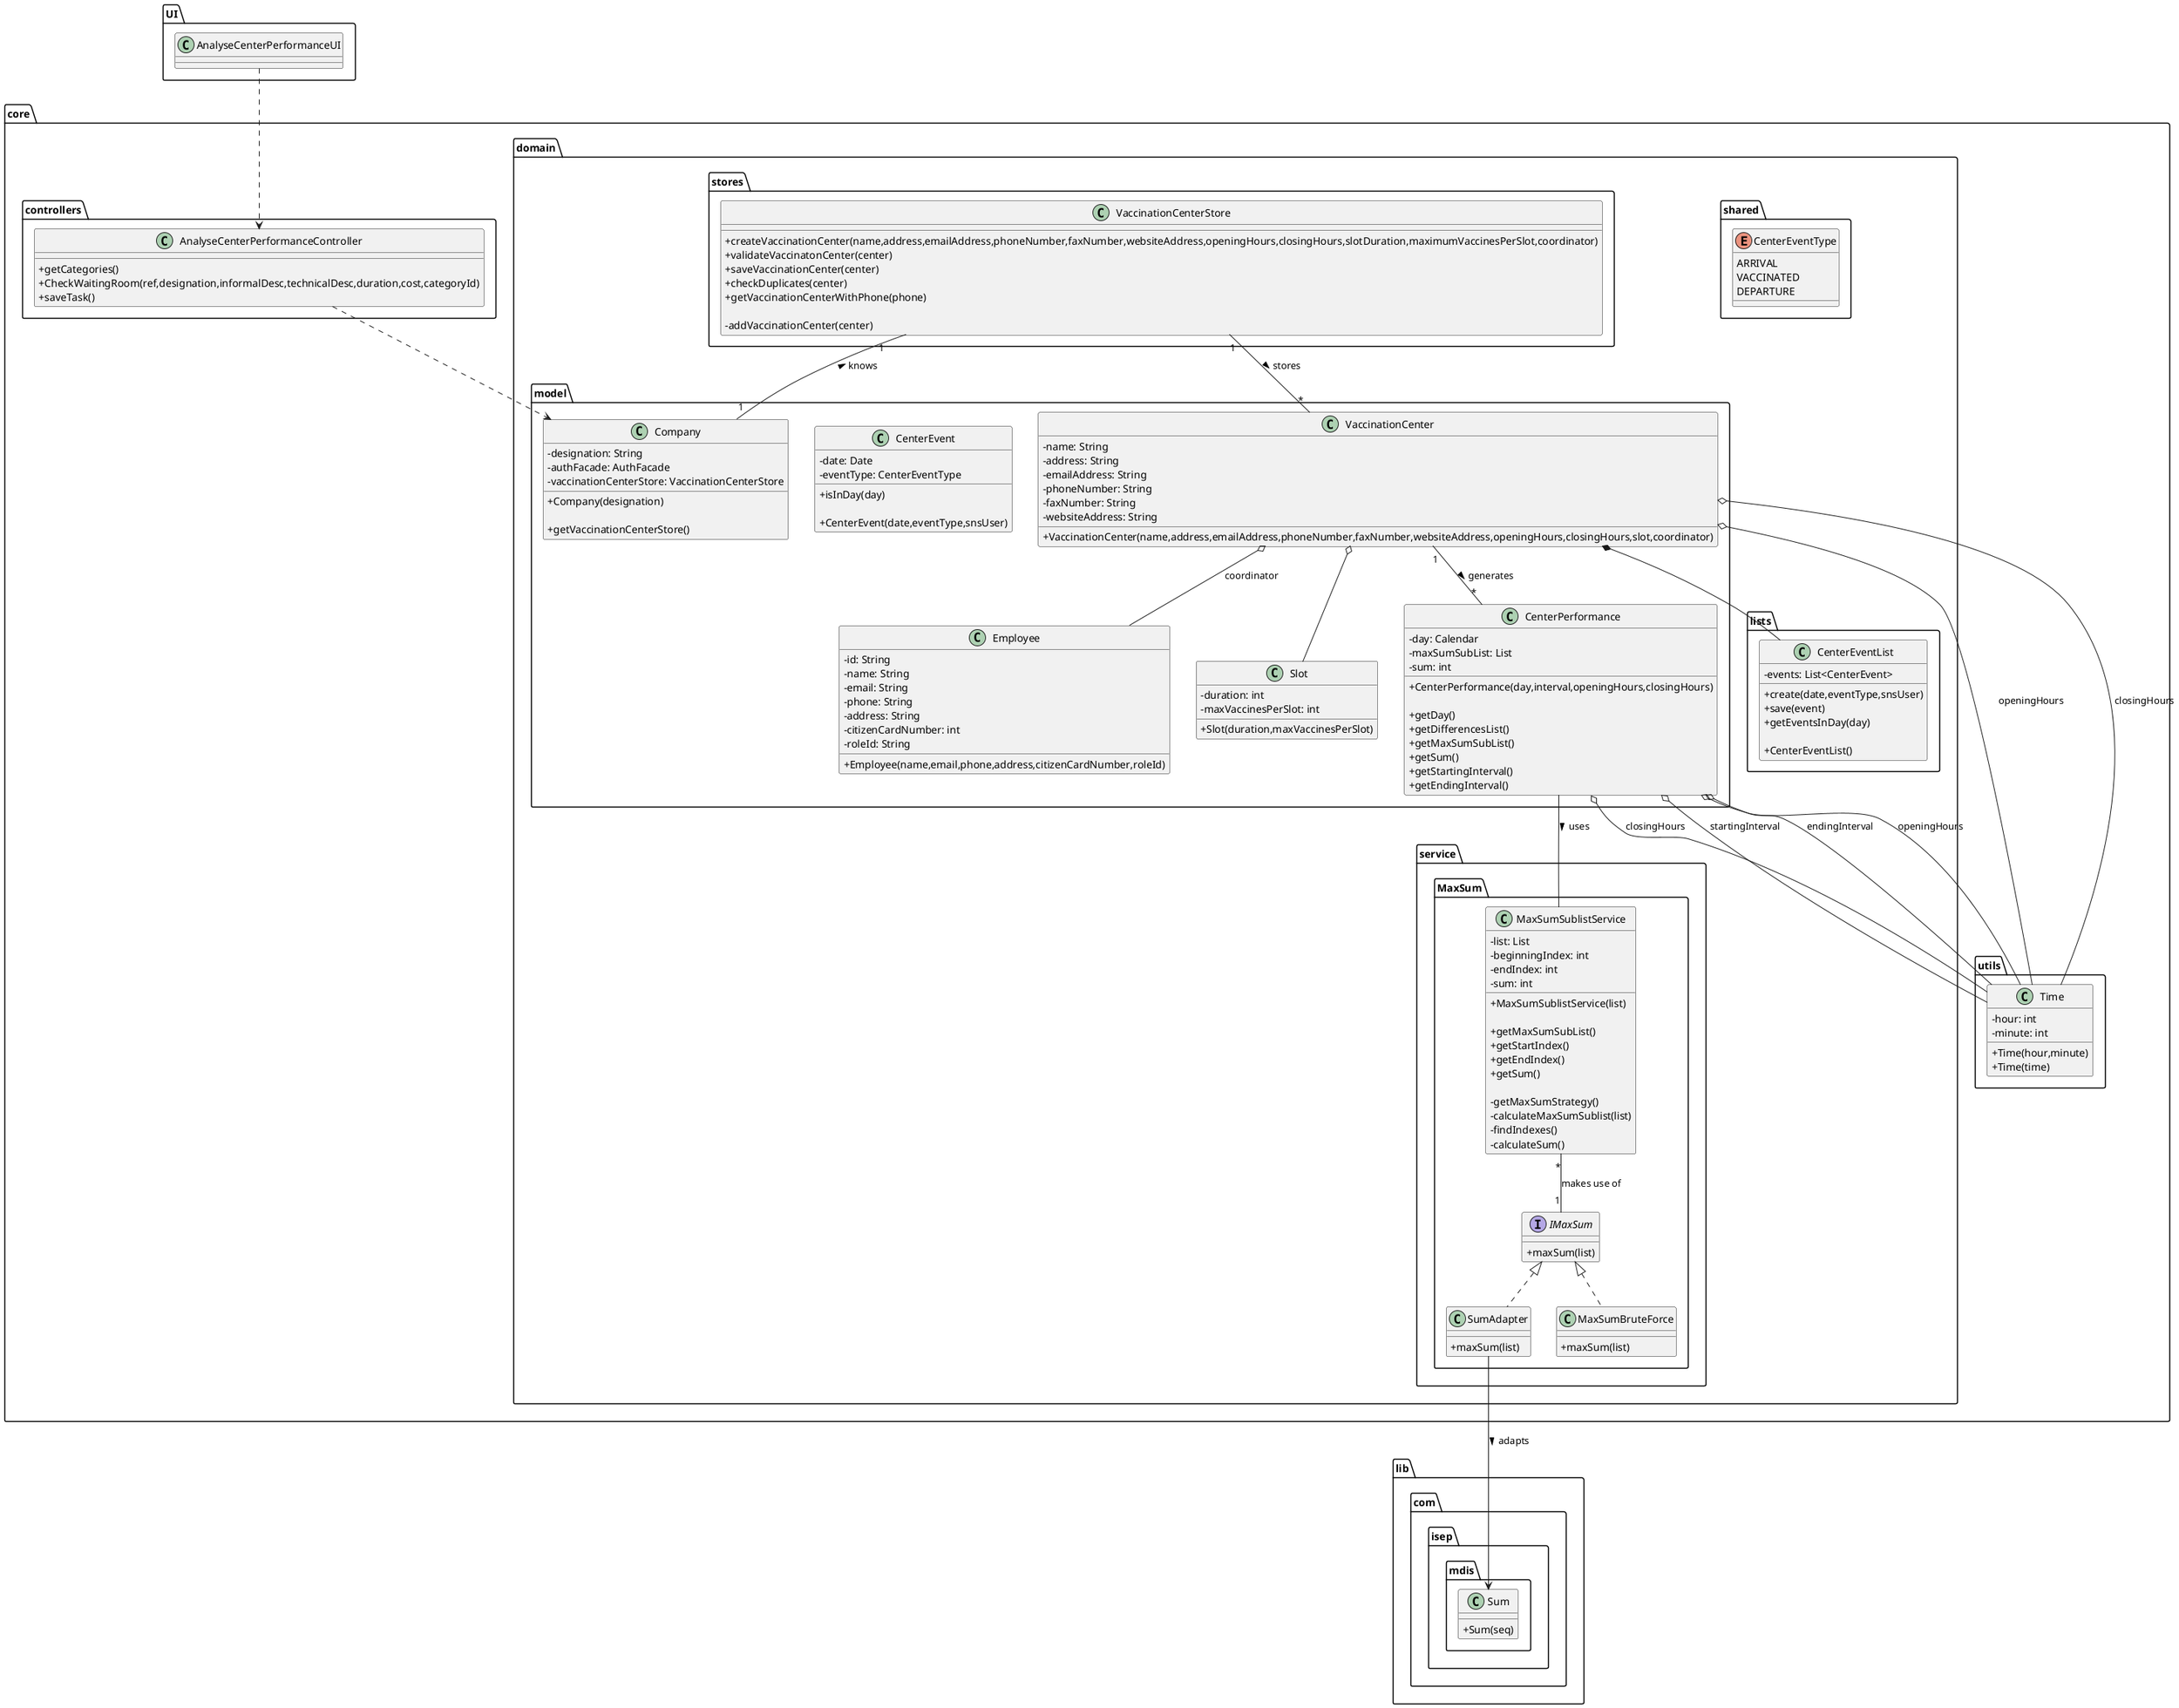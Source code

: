 @startuml
skinparam classAttributeIconSize 0

package UI {
  class AnalyseCenterPerformanceUI {}
}

package lib {
  package com {
    package isep {
      package mdis {
        class Sum {
          + Sum(seq)
        }
      }
    }
  }
}

package core {
  package domain {
    package shared {
      enum CenterEventType {
        ARRIVAL
        VACCINATED
        DEPARTURE
      }
    }

    package stores {
      class VaccinationCenterStore {
        +createVaccinationCenter(name,address,emailAddress,phoneNumber,faxNumber,websiteAddress,openingHours,closingHours,slotDuration,maximumVaccinesPerSlot,coordinator)
        +validateVaccinatonCenter(center)
        +saveVaccinationCenter(center)
        +checkDuplicates(center)
        +getVaccinationCenterWithPhone(phone)

        -addVaccinationCenter(center)
      }
    }

    package lists {
      class CenterEventList {
        - events: List<CenterEvent>

        + create(date,eventType,snsUser)
        + save(event)
        + getEventsInDay(day)

        +CenterEventList()
      }
    }

    package model {
      class VaccinationCenter {
        - name: String
        - address: String
        - emailAddress: String
        - phoneNumber: String
        - faxNumber: String
        - websiteAddress: String
        
        +VaccinationCenter(name,address,emailAddress,phoneNumber,faxNumber,websiteAddress,openingHours,closingHours,slot,coordinator)
      }

      class Employee {
        -id: String 
        -name: String 
        -email: String 
        -phone: String 
        -address: String 
        -citizenCardNumber: int 
        -roleId: String 

        +Employee(name,email,phone,address,citizenCardNumber,roleId)
      }

      class CenterEvent {
        - date: Date
        - eventType: CenterEventType

        + isInDay(day)

        + CenterEvent(date,eventType,snsUser)
      }

      class Slot {
        -duration: int
        -maxVaccinesPerSlot: int

        +Slot(duration,maxVaccinesPerSlot)
      }

      class CenterPerformance {
        - day: Calendar
        - maxSumSubList: List
        - sum: int

        +CenterPerformance(day,interval,openingHours,closingHours)

        +getDay()
        +getDifferencesList()
        +getMaxSumSubList()
        +getSum()
        +getStartingInterval()
        +getEndingInterval()
      }

      class Company {
        -designation: String
        -authFacade: AuthFacade
        -vaccinationCenterStore: VaccinationCenterStore
        
        +Company(designation)

        +getVaccinationCenterStore()
      }
    }

    package service {

      package MaxSum {
        class MaxSumSublistService {
          - list: List
          - beginningIndex: int
          - endIndex: int
          - sum: int

          +MaxSumSublistService(list)

          +getMaxSumSubList()
          +getStartIndex()
          +getEndIndex()
          +getSum()

          -getMaxSumStrategy()
          -calculateMaxSumSublist(list)
          -findIndexes()
          -calculateSum()
        }

        interface IMaxSum {
          + maxSum(list)
        }

        class SumAdapter implements IMaxSum {
          + maxSum(list)
        }

        class MaxSumBruteForce implements IMaxSum {
          + maxSum(list)
        }
      }
    }
  }

  package controllers {
    class AnalyseCenterPerformanceController {
      +getCategories()
      +CheckWaitingRoom(ref,designation,informalDesc,technicalDesc,duration,cost,categoryId)
      +saveTask()
    }
  }

  package utils {
    class Time {
      - hour: int
      - minute: int
      
      +Time(hour,minute)
      +Time(time)
    }
  }
}

AnalyseCenterPerformanceUI ..> AnalyseCenterPerformanceController
AnalyseCenterPerformanceController ..> Company

VaccinationCenter o-- Employee : coordinator
VaccinationCenter o-- Time : openingHours
VaccinationCenter o-- Time : closingHours
VaccinationCenter o-- Slot
VaccinationCenter *-- CenterEventList

VaccinationCenter "1" -- "*" CenterPerformance : generates >

CenterPerformance o-- Time : startingInterval
CenterPerformance o-- Time : endingInterval
CenterPerformance o-- Time : openingHours
CenterPerformance o-- Time : closingHours

CenterPerformance -- MaxSumSublistService : uses >

VaccinationCenterStore "1" -- "*" VaccinationCenter : stores >

Company "1" -- "1" VaccinationCenterStore : knows >

MaxSumSublistService "*" -- "1" IMaxSum : makes use of
SumAdapter --> Sum : adapts >

@enduml
